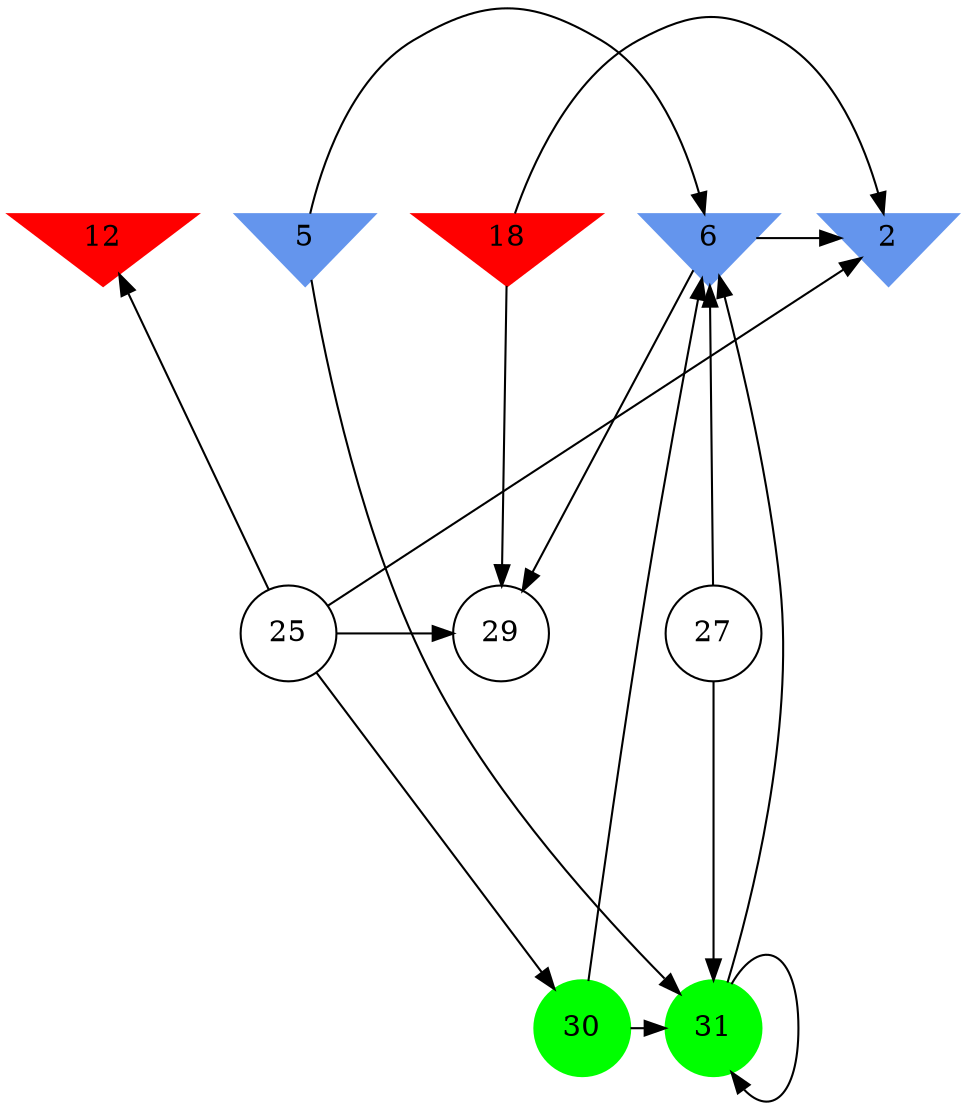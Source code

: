 digraph brain {
	ranksep=2.0;
	2 [shape=invtriangle,style=filled,color=cornflowerblue];
	5 [shape=invtriangle,style=filled,color=cornflowerblue];
	6 [shape=invtriangle,style=filled,color=cornflowerblue];
	12 [shape=invtriangle,style=filled,color=red];
	18 [shape=invtriangle,style=filled,color=red];
	25 [shape=circle,color=black];
	27 [shape=circle,color=black];
	29 [shape=circle,color=black];
	30 [shape=circle,style=filled,color=green];
	31 [shape=circle,style=filled,color=green];
	25	->	12;
	25	->	30;
	25	->	29;
	25	->	2;
	18	->	29;
	18	->	2;
	6	->	29;
	6	->	2;
	30	->	31;
	30	->	6;
	27	->	31;
	27	->	6;
	5	->	31;
	5	->	6;
	31	->	31;
	31	->	6;
	{ rank=same; 2; 5; 6; 12; 18; }
	{ rank=same; 25; 27; 29; }
	{ rank=same; 30; 31; }
}

